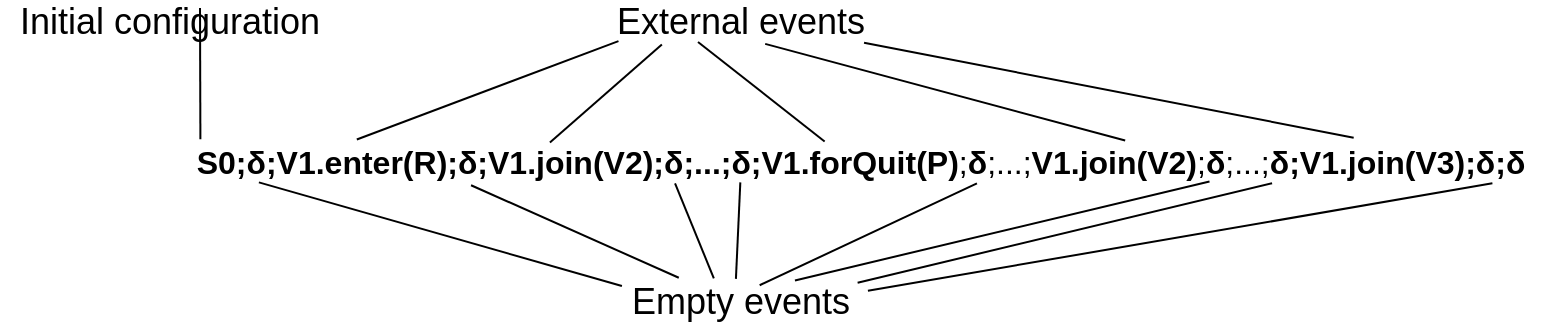<mxfile version="13.10.4" type="github">
  <diagram id="Ha5ecQJXs_3D1FHjyIZ6" name="Page-1">
    <mxGraphModel dx="1185" dy="693" grid="1" gridSize="10" guides="1" tooltips="1" connect="1" arrows="1" fold="1" page="1" pageScale="1" pageWidth="827" pageHeight="1169" math="0" shadow="0">
      <root>
        <mxCell id="0" />
        <mxCell id="1" parent="0" />
        <mxCell id="dxgM9Ls3yp4Ukvi1yhg8-1" value="&lt;font style=&quot;font-size: 16px&quot;&gt;&lt;b&gt;S0;δ;V1.enter(R);δ;V1.join(V2);&lt;/b&gt;&lt;b&gt;δ;...;δ;V1.forQuit(P)&lt;/b&gt;;&lt;b&gt;δ&lt;/b&gt;;...;&lt;b&gt;V1.join(V2)&lt;/b&gt;;&lt;b&gt;δ&lt;/b&gt;;...;&lt;b&gt;δ;V1.join(V3);δ;δ&lt;/b&gt;&lt;/font&gt;" style="text;html=1;align=center;verticalAlign=middle;resizable=0;points=[];autosize=1;fontSize=14;" vertex="1" parent="1">
          <mxGeometry x="220" y="90" width="680" height="20" as="geometry" />
        </mxCell>
        <mxCell id="dxgM9Ls3yp4Ukvi1yhg8-2" value="&lt;font style=&quot;font-size: 18px&quot;&gt;Empty events&lt;/font&gt;" style="text;html=1;align=center;verticalAlign=middle;resizable=0;points=[];autosize=1;" vertex="1" parent="1">
          <mxGeometry x="440" y="160" width="120" height="20" as="geometry" />
        </mxCell>
        <mxCell id="dxgM9Ls3yp4Ukvi1yhg8-3" value="" style="endArrow=none;html=1;exitX=0.008;exitY=0.1;exitDx=0;exitDy=0;exitPerimeter=0;entryX=0.058;entryY=1.01;entryDx=0;entryDy=0;entryPerimeter=0;" edge="1" parent="1" source="dxgM9Ls3yp4Ukvi1yhg8-2" target="dxgM9Ls3yp4Ukvi1yhg8-1">
          <mxGeometry width="50" height="50" relative="1" as="geometry">
            <mxPoint x="486" y="160" as="sourcePoint" />
            <mxPoint x="-50" y="114" as="targetPoint" />
          </mxGeometry>
        </mxCell>
        <mxCell id="dxgM9Ls3yp4Ukvi1yhg8-4" value="" style="endArrow=none;html=1;entryX=0.245;entryY=-0.106;entryDx=0;entryDy=0;entryPerimeter=0;exitX=0.214;exitY=1.081;exitDx=0;exitDy=0;exitPerimeter=0;" edge="1" parent="1" source="dxgM9Ls3yp4Ukvi1yhg8-1" target="dxgM9Ls3yp4Ukvi1yhg8-2">
          <mxGeometry width="50" height="50" relative="1" as="geometry">
            <mxPoint x="56" y="120" as="sourcePoint" />
            <mxPoint x="536" y="110" as="targetPoint" />
          </mxGeometry>
        </mxCell>
        <mxCell id="dxgM9Ls3yp4Ukvi1yhg8-5" value="" style="endArrow=none;html=1;entryX=0.391;entryY=-0.092;entryDx=0;entryDy=0;entryPerimeter=0;exitX=0.364;exitY=1.033;exitDx=0;exitDy=0;exitPerimeter=0;" edge="1" parent="1" source="dxgM9Ls3yp4Ukvi1yhg8-1" target="dxgM9Ls3yp4Ukvi1yhg8-2">
          <mxGeometry width="50" height="50" relative="1" as="geometry">
            <mxPoint x="286" y="120" as="sourcePoint" />
            <mxPoint x="536" y="110" as="targetPoint" />
          </mxGeometry>
        </mxCell>
        <mxCell id="dxgM9Ls3yp4Ukvi1yhg8-6" value="" style="endArrow=none;html=1;exitX=0.412;exitY=1.01;exitDx=0;exitDy=0;exitPerimeter=0;entryX=0.483;entryY=-0.078;entryDx=0;entryDy=0;entryPerimeter=0;" edge="1" parent="1" source="dxgM9Ls3yp4Ukvi1yhg8-1" target="dxgM9Ls3yp4Ukvi1yhg8-2">
          <mxGeometry width="50" height="50" relative="1" as="geometry">
            <mxPoint x="293.52" y="125" as="sourcePoint" />
            <mxPoint x="456" y="200" as="targetPoint" />
          </mxGeometry>
        </mxCell>
        <mxCell id="dxgM9Ls3yp4Ukvi1yhg8-7" value="" style="endArrow=none;html=1;exitX=0.586;exitY=1.033;exitDx=0;exitDy=0;exitPerimeter=0;entryX=0.582;entryY=0.081;entryDx=0;entryDy=0;entryPerimeter=0;" edge="1" parent="1" source="dxgM9Ls3yp4Ukvi1yhg8-1" target="dxgM9Ls3yp4Ukvi1yhg8-2">
          <mxGeometry width="50" height="50" relative="1" as="geometry">
            <mxPoint x="303.52" y="135" as="sourcePoint" />
            <mxPoint x="461" y="208" as="targetPoint" />
          </mxGeometry>
        </mxCell>
        <mxCell id="dxgM9Ls3yp4Ukvi1yhg8-8" value="" style="endArrow=none;html=1;exitX=0.757;exitY=0.986;exitDx=0;exitDy=0;exitPerimeter=0;entryX=0.729;entryY=-0.038;entryDx=0;entryDy=0;entryPerimeter=0;" edge="1" parent="1" source="dxgM9Ls3yp4Ukvi1yhg8-1" target="dxgM9Ls3yp4Ukvi1yhg8-2">
          <mxGeometry width="50" height="50" relative="1" as="geometry">
            <mxPoint x="313.52" y="145" as="sourcePoint" />
            <mxPoint x="476" y="210" as="targetPoint" />
          </mxGeometry>
        </mxCell>
        <mxCell id="dxgM9Ls3yp4Ukvi1yhg8-9" value="" style="endArrow=none;html=1;entryX=0.99;entryY=0.019;entryDx=0;entryDy=0;entryPerimeter=0;exitX=0.803;exitY=1.033;exitDx=0;exitDy=0;exitPerimeter=0;" edge="1" parent="1" source="dxgM9Ls3yp4Ukvi1yhg8-1" target="dxgM9Ls3yp4Ukvi1yhg8-2">
          <mxGeometry width="50" height="50" relative="1" as="geometry">
            <mxPoint x="323.52" y="155" as="sourcePoint" />
            <mxPoint x="477" y="248" as="targetPoint" />
          </mxGeometry>
        </mxCell>
        <mxCell id="dxgM9Ls3yp4Ukvi1yhg8-10" value="" style="endArrow=none;html=1;entryX=1.033;entryY=0.221;entryDx=0;entryDy=0;entryPerimeter=0;exitX=0.965;exitY=1.033;exitDx=0;exitDy=0;exitPerimeter=0;" edge="1" parent="1" source="dxgM9Ls3yp4Ukvi1yhg8-1" target="dxgM9Ls3yp4Ukvi1yhg8-2">
          <mxGeometry width="50" height="50" relative="1" as="geometry">
            <mxPoint x="333.52" y="165" as="sourcePoint" />
            <mxPoint x="487" y="258" as="targetPoint" />
          </mxGeometry>
        </mxCell>
        <mxCell id="dxgM9Ls3yp4Ukvi1yhg8-11" value="&lt;font style=&quot;font-size: 18px&quot;&gt;External events&lt;/font&gt;" style="text;html=1;align=center;verticalAlign=middle;resizable=0;points=[];autosize=1;" vertex="1" parent="1">
          <mxGeometry x="430" y="20" width="140" height="20" as="geometry" />
        </mxCell>
        <mxCell id="dxgM9Ls3yp4Ukvi1yhg8-12" value="" style="endArrow=none;html=1;exitX=0.13;exitY=-0.062;exitDx=0;exitDy=0;exitPerimeter=0;entryX=0.066;entryY=0.978;entryDx=0;entryDy=0;entryPerimeter=0;" edge="1" parent="1" source="dxgM9Ls3yp4Ukvi1yhg8-1" target="dxgM9Ls3yp4Ukvi1yhg8-11">
          <mxGeometry width="50" height="50" relative="1" as="geometry">
            <mxPoint x="456" y="70" as="sourcePoint" />
            <mxPoint x="506" y="20" as="targetPoint" />
          </mxGeometry>
        </mxCell>
        <mxCell id="dxgM9Ls3yp4Ukvi1yhg8-13" value="" style="endArrow=none;html=1;exitX=0.272;exitY=0.01;exitDx=0;exitDy=0;exitPerimeter=0;entryX=0.221;entryY=1.061;entryDx=0;entryDy=0;entryPerimeter=0;" edge="1" parent="1" source="dxgM9Ls3yp4Ukvi1yhg8-1" target="dxgM9Ls3yp4Ukvi1yhg8-11">
          <mxGeometry width="50" height="50" relative="1" as="geometry">
            <mxPoint x="456" y="70" as="sourcePoint" />
            <mxPoint x="386" y="50" as="targetPoint" />
          </mxGeometry>
        </mxCell>
        <mxCell id="dxgM9Ls3yp4Ukvi1yhg8-14" value="" style="endArrow=none;html=1;exitX=0.474;exitY=-0.014;exitDx=0;exitDy=0;exitPerimeter=0;entryX=0.35;entryY=1;entryDx=0;entryDy=0;entryPerimeter=0;" edge="1" parent="1" source="dxgM9Ls3yp4Ukvi1yhg8-1" target="dxgM9Ls3yp4Ukvi1yhg8-11">
          <mxGeometry width="50" height="50" relative="1" as="geometry">
            <mxPoint x="456" y="70" as="sourcePoint" />
            <mxPoint x="416" y="40" as="targetPoint" />
          </mxGeometry>
        </mxCell>
        <mxCell id="dxgM9Ls3yp4Ukvi1yhg8-15" value="" style="endArrow=none;html=1;exitX=0.695;exitY=-0.038;exitDx=0;exitDy=0;exitPerimeter=0;entryX=0.59;entryY=1.047;entryDx=0;entryDy=0;entryPerimeter=0;" edge="1" parent="1" source="dxgM9Ls3yp4Ukvi1yhg8-1" target="dxgM9Ls3yp4Ukvi1yhg8-11">
          <mxGeometry width="50" height="50" relative="1" as="geometry">
            <mxPoint x="456" y="70" as="sourcePoint" />
            <mxPoint x="441" y="50" as="targetPoint" />
          </mxGeometry>
        </mxCell>
        <mxCell id="dxgM9Ls3yp4Ukvi1yhg8-16" value="" style="endArrow=none;html=1;exitX=0.863;exitY=-0.108;exitDx=0;exitDy=0;exitPerimeter=0;entryX=0.943;entryY=1.019;entryDx=0;entryDy=0;entryPerimeter=0;" edge="1" parent="1" source="dxgM9Ls3yp4Ukvi1yhg8-1" target="dxgM9Ls3yp4Ukvi1yhg8-11">
          <mxGeometry width="50" height="50" relative="1" as="geometry">
            <mxPoint x="586" y="70" as="sourcePoint" />
            <mxPoint x="636" y="20" as="targetPoint" />
          </mxGeometry>
        </mxCell>
        <mxCell id="dxgM9Ls3yp4Ukvi1yhg8-17" value="&lt;font style=&quot;font-size: 18px&quot;&gt;Initial configuration&lt;/font&gt;" style="text;html=1;strokeColor=none;fillColor=none;align=center;verticalAlign=middle;whiteSpace=wrap;rounded=0;" vertex="1" parent="1">
          <mxGeometry x="130" y="20" width="170" height="20" as="geometry" />
        </mxCell>
        <mxCell id="dxgM9Ls3yp4Ukvi1yhg8-19" value="" style="endArrow=none;html=1;exitX=0.015;exitY=-0.071;exitDx=0;exitDy=0;exitPerimeter=0;" edge="1" parent="1" source="dxgM9Ls3yp4Ukvi1yhg8-1">
          <mxGeometry width="50" height="50" relative="1" as="geometry">
            <mxPoint x="-70" y="70" as="sourcePoint" />
            <mxPoint x="230" y="23" as="targetPoint" />
          </mxGeometry>
        </mxCell>
      </root>
    </mxGraphModel>
  </diagram>
</mxfile>

